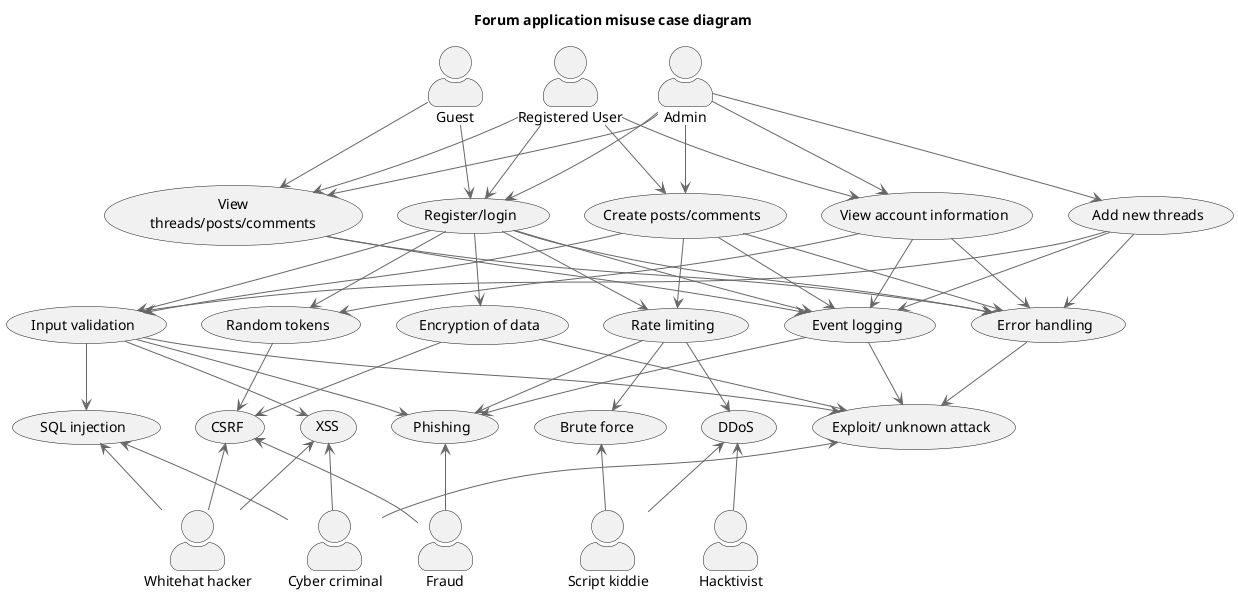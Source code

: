 @startuml MisuseCaseDiagram
title Forum application misuse case diagram
' !include https://raw.githubusercontent.com/plantuml-stdlib/C4-PlantUML/master/C4_Container.puml

!include <C4/C4_Component>
' !define DEVICONS https://raw.githubusercontent.com/tupadr3/plantuml-icon-font-sprites/master/devicons
' !define FONTAWESOME https://raw.githubusercontent.com/tupadr3/plantuml-icon-font-sprites/master/font-awesome-5
' !include FONTAWESOME/users.puml

' Normal actors
:Guest: as Guest
:Registered User: as User
:Admin: as Admin

Guest -[hidden]> User
User -[hidden]> Admin

' Use cases
usecase UC1 as "View threads/posts/comments"
usecase UC2 as "Register/login"
usecase UC3 as "Create posts/comments"
usecase UC4 as "View account information"
usecase UC5 as "Add new threads"

UC1 -[hidden]> UC2
UC2 -[hidden]> UC3
UC3 -[hidden]> UC4
UC4 -[hidden]> UC5

Guest --> UC1
Guest --> UC2
User --> UC1
User --> UC2
User --> UC3
User --> UC4
Admin --> UC1
Admin --> UC2
Admin --> UC3
Admin --> UC4
Admin --> UC5

' Security measures

usecase S1 as "Input validation"
usecase S2 as "Random tokens"
usecase S3 as "Encryption of data"
usecase S4 as "Rate limiting"
usecase S5 as "Event logging"
usecase S6 as "Error handling"

S1 -[hidden]> S2
S2 -[hidden]> S3
S3 -[hidden]> S4
S4 -[hidden]> S5
S5 -[hidden]> S6

UC1 --> S5
UC1 --> S6
UC2 --> S1
UC2 --> S2
UC2 --> S3
UC2 --> S4
UC2 --> S5
UC2 --> S6
UC3 --> S1
UC3 --> S4
UC3 --> S5
UC3 --> S6
UC4 --> S2
UC4 --> S5
UC4 --> S6
UC5 --> S1
UC5 --> S5
UC5 --> S6

' Misuse cases
usecase MU1 as "SQL injection"
usecase MU2 as "CSRF"
usecase MU3 as "XSS"
usecase MU4 as "Phishing"
usecase MU5 as "Brute force"
usecase MU6 as "DDoS"
usecase MU7 as "Exploit/ unknown attack"

MU1 -[hidden]> MU2
MU2 -[hidden]> MU3
MU3 -[hidden]> MU4
MU4 -[hidden]> MU5
MU5 -[hidden]> MU6
MU6 -[hidden]> MU7

S1 --> MU1
S1 --> MU3
S1 --> MU4
S1 --> MU7
S2 --> MU2
S3 --> MU2
S3 --> MU7
S4 --> MU4
S4 --> MU5
S4 --> MU6
S5 --> MU4
S5 --> MU7
S6 --> MU7

' Threat actors
:Cyber criminal: as cc
:Script kiddie: as sk
:Hacktivist: as hv
:Fraud: as fr
:Whitehat hacker: as wh

wh -[hidden]> cc
cc -[hidden]> fr
fr -[hidden]> sk
sk -[hidden]> hv

MU1 <-- cc
MU3 <-- cc
MU7 <-- cc
MU5 <-- sk
MU6 <-- sk
MU6 <-- hv
MU2 <-- fr
MU4 <-- fr
MU1 <-- wh
MU2 <-- wh
MU3 <-- wh

' SHOW_LEGEND()
@enduml